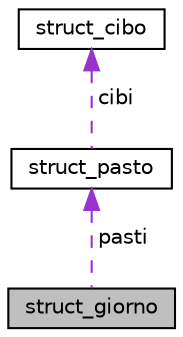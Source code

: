digraph "struct_giorno"
{
  edge [fontname="Helvetica",fontsize="10",labelfontname="Helvetica",labelfontsize="10"];
  node [fontname="Helvetica",fontsize="10",shape=record];
  Node1 [label="struct_giorno",height=0.2,width=0.4,color="black", fillcolor="grey75", style="filled", fontcolor="black"];
  Node2 -> Node1 [dir="back",color="darkorchid3",fontsize="10",style="dashed",label=" pasti" ,fontname="Helvetica"];
  Node2 [label="struct_pasto",height=0.2,width=0.4,color="black", fillcolor="white", style="filled",URL="$structstruct__pasto.html"];
  Node3 -> Node2 [dir="back",color="darkorchid3",fontsize="10",style="dashed",label=" cibi" ,fontname="Helvetica"];
  Node3 [label="struct_cibo",height=0.2,width=0.4,color="black", fillcolor="white", style="filled",URL="$structstruct__cibo.html"];
}

